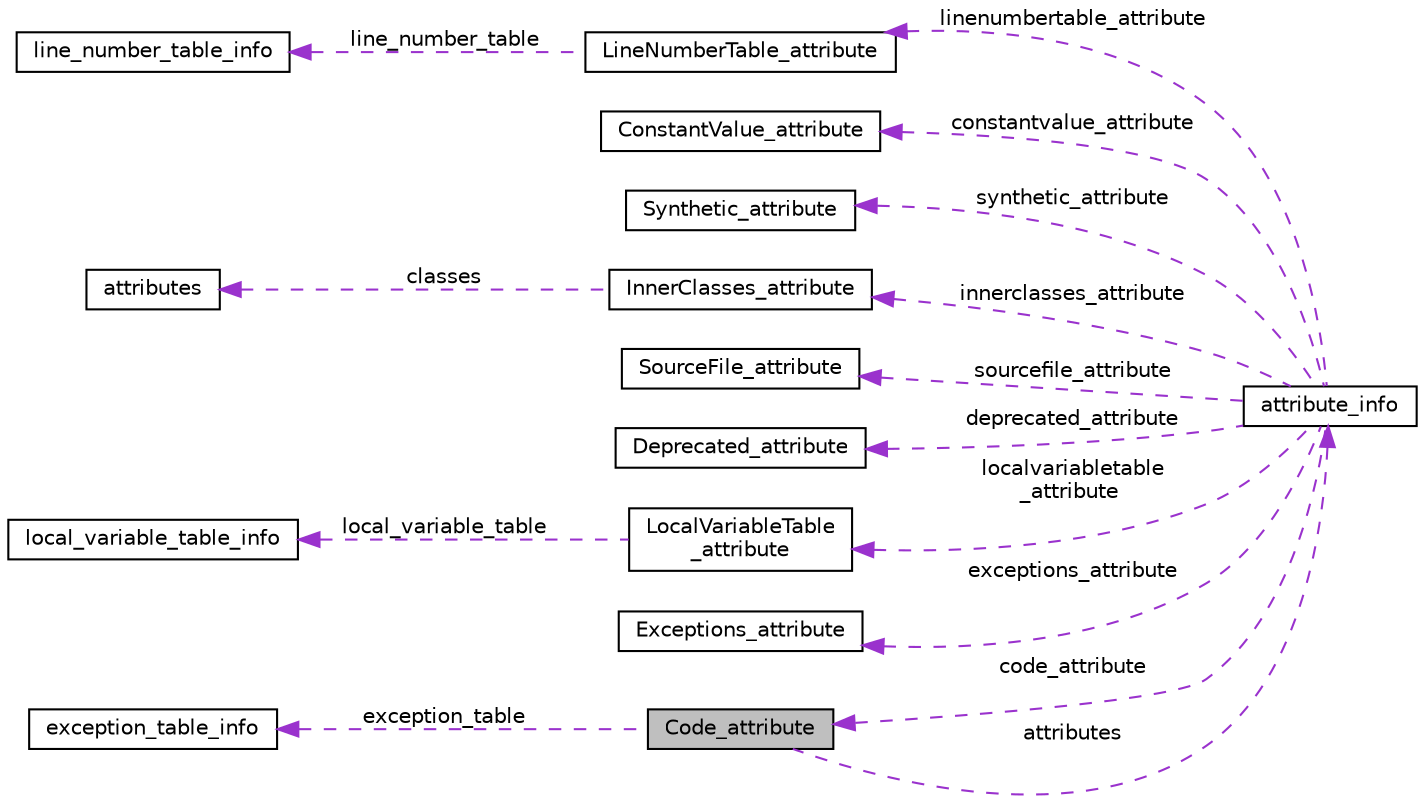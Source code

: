 digraph "Code_attribute"
{
 // LATEX_PDF_SIZE
  edge [fontname="Helvetica",fontsize="10",labelfontname="Helvetica",labelfontsize="10"];
  node [fontname="Helvetica",fontsize="10",shape=record];
  rankdir="LR";
  Node1 [label="Code_attribute",height=0.2,width=0.4,color="black", fillcolor="grey75", style="filled", fontcolor="black",tooltip=" "];
  Node2 -> Node1 [dir="back",color="darkorchid3",fontsize="10",style="dashed",label=" exception_table" ,fontname="Helvetica"];
  Node2 [label="exception_table_info",height=0.2,width=0.4,color="black", fillcolor="white", style="filled",URL="$structexception__table__info.html",tooltip=" "];
  Node3 -> Node1 [dir="back",color="darkorchid3",fontsize="10",style="dashed",label=" attributes" ,fontname="Helvetica"];
  Node3 [label="attribute_info",height=0.2,width=0.4,color="black", fillcolor="white", style="filled",URL="$structattribute__info.html",tooltip=" "];
  Node4 -> Node3 [dir="back",color="darkorchid3",fontsize="10",style="dashed",label=" linenumbertable_attribute" ,fontname="Helvetica"];
  Node4 [label="LineNumberTable_attribute",height=0.2,width=0.4,color="black", fillcolor="white", style="filled",URL="$structLineNumberTable__attribute.html",tooltip=" "];
  Node5 -> Node4 [dir="back",color="darkorchid3",fontsize="10",style="dashed",label=" line_number_table" ,fontname="Helvetica"];
  Node5 [label="line_number_table_info",height=0.2,width=0.4,color="black", fillcolor="white", style="filled",URL="$structline__number__table__info.html",tooltip=" "];
  Node6 -> Node3 [dir="back",color="darkorchid3",fontsize="10",style="dashed",label=" constantvalue_attribute" ,fontname="Helvetica"];
  Node6 [label="ConstantValue_attribute",height=0.2,width=0.4,color="black", fillcolor="white", style="filled",URL="$structConstantValue__attribute.html",tooltip=" "];
  Node7 -> Node3 [dir="back",color="darkorchid3",fontsize="10",style="dashed",label=" synthetic_attribute" ,fontname="Helvetica"];
  Node7 [label="Synthetic_attribute",height=0.2,width=0.4,color="black", fillcolor="white", style="filled",URL="$structSynthetic__attribute.html",tooltip=" "];
  Node8 -> Node3 [dir="back",color="darkorchid3",fontsize="10",style="dashed",label=" innerclasses_attribute" ,fontname="Helvetica"];
  Node8 [label="InnerClasses_attribute",height=0.2,width=0.4,color="black", fillcolor="white", style="filled",URL="$structInnerClasses__attribute.html",tooltip=" "];
  Node9 -> Node8 [dir="back",color="darkorchid3",fontsize="10",style="dashed",label=" classes" ,fontname="Helvetica"];
  Node9 [label="attributes",height=0.2,width=0.4,color="black", fillcolor="white", style="filled",URL="$structattributes.html",tooltip=" "];
  Node10 -> Node3 [dir="back",color="darkorchid3",fontsize="10",style="dashed",label=" sourcefile_attribute" ,fontname="Helvetica"];
  Node10 [label="SourceFile_attribute",height=0.2,width=0.4,color="black", fillcolor="white", style="filled",URL="$structSourceFile__attribute.html",tooltip=" "];
  Node11 -> Node3 [dir="back",color="darkorchid3",fontsize="10",style="dashed",label=" deprecated_attribute" ,fontname="Helvetica"];
  Node11 [label="Deprecated_attribute",height=0.2,width=0.4,color="black", fillcolor="white", style="filled",URL="$structDeprecated__attribute.html",tooltip=" "];
  Node12 -> Node3 [dir="back",color="darkorchid3",fontsize="10",style="dashed",label=" localvariabletable\l_attribute" ,fontname="Helvetica"];
  Node12 [label="LocalVariableTable\l_attribute",height=0.2,width=0.4,color="black", fillcolor="white", style="filled",URL="$structLocalVariableTable__attribute.html",tooltip=" "];
  Node13 -> Node12 [dir="back",color="darkorchid3",fontsize="10",style="dashed",label=" local_variable_table" ,fontname="Helvetica"];
  Node13 [label="local_variable_table_info",height=0.2,width=0.4,color="black", fillcolor="white", style="filled",URL="$structlocal__variable__table__info.html",tooltip=" "];
  Node14 -> Node3 [dir="back",color="darkorchid3",fontsize="10",style="dashed",label=" exceptions_attribute" ,fontname="Helvetica"];
  Node14 [label="Exceptions_attribute",height=0.2,width=0.4,color="black", fillcolor="white", style="filled",URL="$structExceptions__attribute.html",tooltip=" "];
  Node1 -> Node3 [dir="back",color="darkorchid3",fontsize="10",style="dashed",label=" code_attribute" ,fontname="Helvetica"];
}
